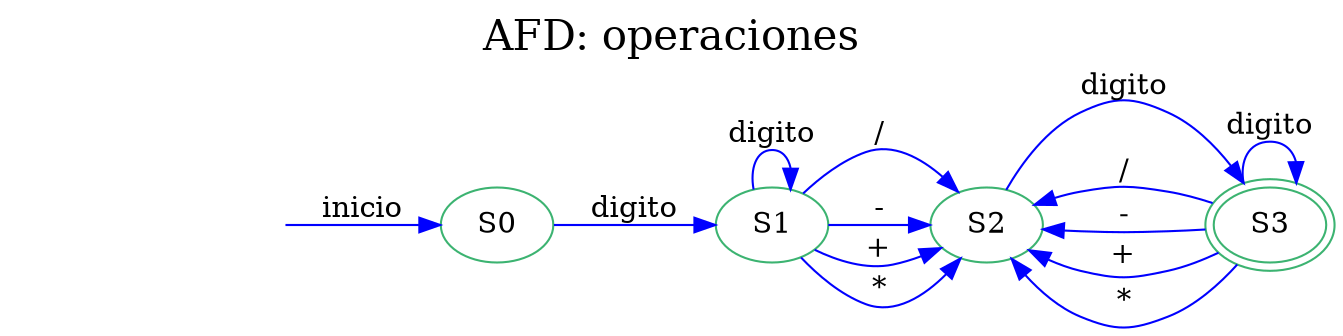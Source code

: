 digraph AFD { 
graph [label="AFD: operaciones", labelloc=t, fontsize=20]; rankdir=LR;edge [color=blue];node [color = mediumseagreen];"S0"[ label=S0]
"S1"[ label=S1]
"S2"[ label=S2]
"S3"[ label=S3]
secret_node [style=invis];
secret_node -> S0 [label="inicio"];S3[peripheries=2];
"S0"->"S1"[label="digito"];
"S1"->"S2"[label="\/"];
"S1"->"S2"[label="\-"];
"S1"->"S2"[label="\+"];
"S1"->"S1"[label="digito"];
"S1"->"S2"[label="\*"];
"S2"->"S3"[label="digito"];
"S3"->"S2"[label="\/"];
"S3"->"S2"[label="\-"];
"S3"->"S2"[label="\+"];
"S3"->"S3"[label="digito"];
"S3"->"S2"[label="\*"];

}